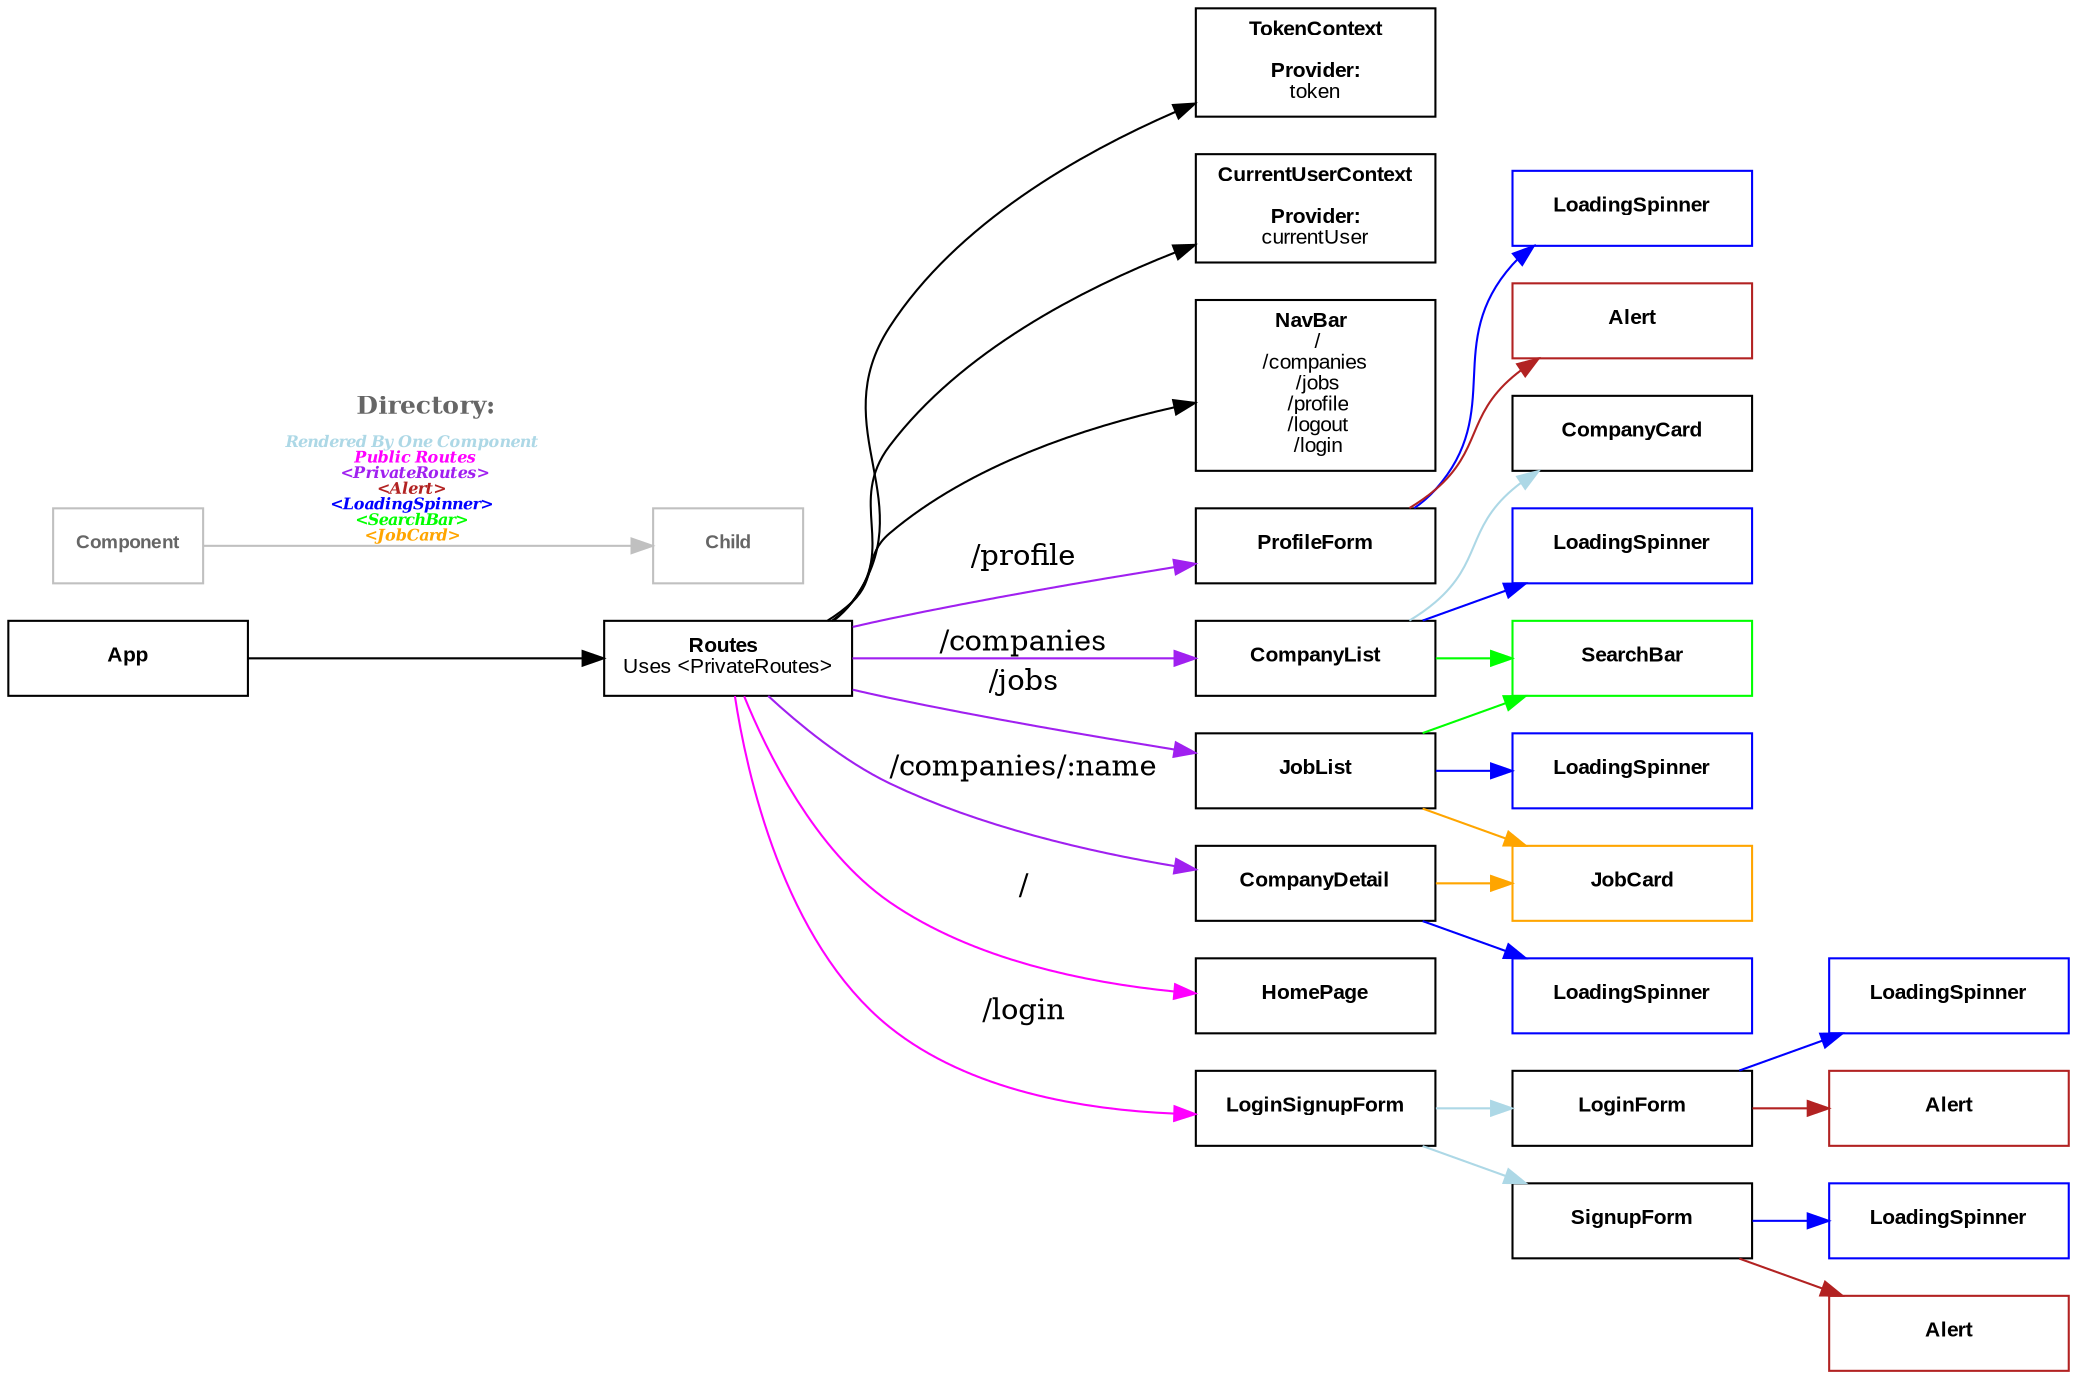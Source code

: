 digraph schema {
  graph [fontname=Arial rankdir=LR]
  node [margin=0.08 fontname=Arial width=1.6 fontsize=10 shape=rect]
  App [label=<<b>App</b>>]
  TokenContext [label=<<b>TokenContext</b><br /><br/> <b>Provider:</b> <br/>token>]
  CurrentUserContext [label=<<b>CurrentUserContext</b><br /><br/> <b>Provider:</b> <br/>currentUser>]
  Routes [label=<<b>Routes</b> <br/> Uses &lt;PrivateRoutes&gt; >]
  NavBar [label=<<b>NavBar</b> <br /> /<br /> /companies <br /> /jobs<br /> /profile<br /> /logout<br /> /login>]
  ProfileForm [label=<<b>ProfileForm</b>>]
  CompanyList [label=<<b>CompanyList</b>>]
  CompanyDetail [label=<<b>CompanyDetail</b>>]
  JobList [label=<<b>JobList</b>>]
  SearchBar [label=<<b>SearchBar</b>> color=green]
  CompanyCard [label=<<b>CompanyCard</b>>]
  LoadingSpinner [label=<<b>LoadingSpinner</b>> color=blue]
  LoadingSpinner2 [label=<<b>LoadingSpinner</b>> color=blue]
  LoadingSpinner3 [label=<<b>LoadingSpinner</b>> color=blue]
  LoadingSpinner4 [label=<<b>LoadingSpinner</b>> color=blue]
  LoadingSpinner5 [label=<<b>LoadingSpinner</b>> color=blue]
  LoadingSpinner6 [label=<<b>LoadingSpinner</b>> color=blue]
  JobCard [label=<<b>JobCard</b>> color=orange]
  Alert [label=<<b>Alert</b>> color=firebrick]
  Alert2 [label=<<b>Alert</b>> color=firebrick]
  Alert3 [label=<<b>Alert</b>> color=firebrick]
  LoginForm [label=<<b>LoginForm</b>>]
  SignupForm [label=<<b>SignupForm</b>>]
  HomePage [label=<<b>HomePage</b>>]
  LoginSignupForm [label=<<b>LoginSignupForm</b>>]

  App ->  Routes
  Routes -> TokenContext
  Routes -> CurrentUserContext
  Routes -> NavBar
  Routes -> HomePage [label="/" color="magenta"]
  Routes -> LoginSignupForm [label="/login" color="magenta"]
  Routes -> CompanyList [label="/companies" color="purple"]
  Routes -> CompanyDetail [label="/companies/:name" color="purple"]
  Routes -> JobList [label="/jobs" color="purple"]
  Routes -> ProfileForm [label="/profile" color="purple"]
  LoginSignupForm -> LoginForm [color="lightblue"]
  LoginSignupForm -> SignupForm [color="lightblue"]
  CompanyList -> CompanyCard [color="lightblue"]
  CompanyList -> SearchBar [color="green"]
  JobList -> SearchBar [color="green"]
  CompanyDetail -> JobCard [color="orange"]
  JobList -> JobCard [color="orange"]
  SignupForm -> LoadingSpinner [color="blue"]
  JobList -> LoadingSpinner2 [color="blue"]
  ProfileForm -> LoadingSpinner3 [color="blue"]
  CompanyDetail -> LoadingSpinner4 [color="blue"]
  CompanyList -> LoadingSpinner5 [color="blue"]
  LoginForm -> LoadingSpinner6 [color="blue"]
  ProfileForm -> Alert3 [color="firebrick"]
  SignupForm -> Alert [color="firebrick"]
  LoginForm -> Alert2 [color="firebrick"]

  subgraph legend {
    node [color=gray fontcolor=gray40 width=1 fontsize=9];
    edge [fontsize=7.5 fontcolor=gray40 color=gray]
    Component [label=<<b>Component</b>>]
    Component -> Child [label=<<b><font point-size="12">Directory:</font></b><br />
    <br/><i><b><font color="lightblue">Rendered By One Component</font> </b></i>
    <br /><i><b><font color="magenta">Public Routes</font></b></i>
    <br /><i><b><font color="purple">&lt;PrivateRoutes&gt;</font></b></i>
    <br/><i><b><font color="firebrick">&lt;Alert&gt;</font> </b></i>
    <br/><i><b><font color="blue">&lt;LoadingSpinner&gt;</font> </b></i>
    <br/><i><b><font color="green">&lt;SearchBar&gt;</font> </b></i>
    <br/><i><b><font color="orange">&lt;JobCard&gt;</font> </b></i>
    >]
    Child [label=<<b>Child</b>>]
  }
}
